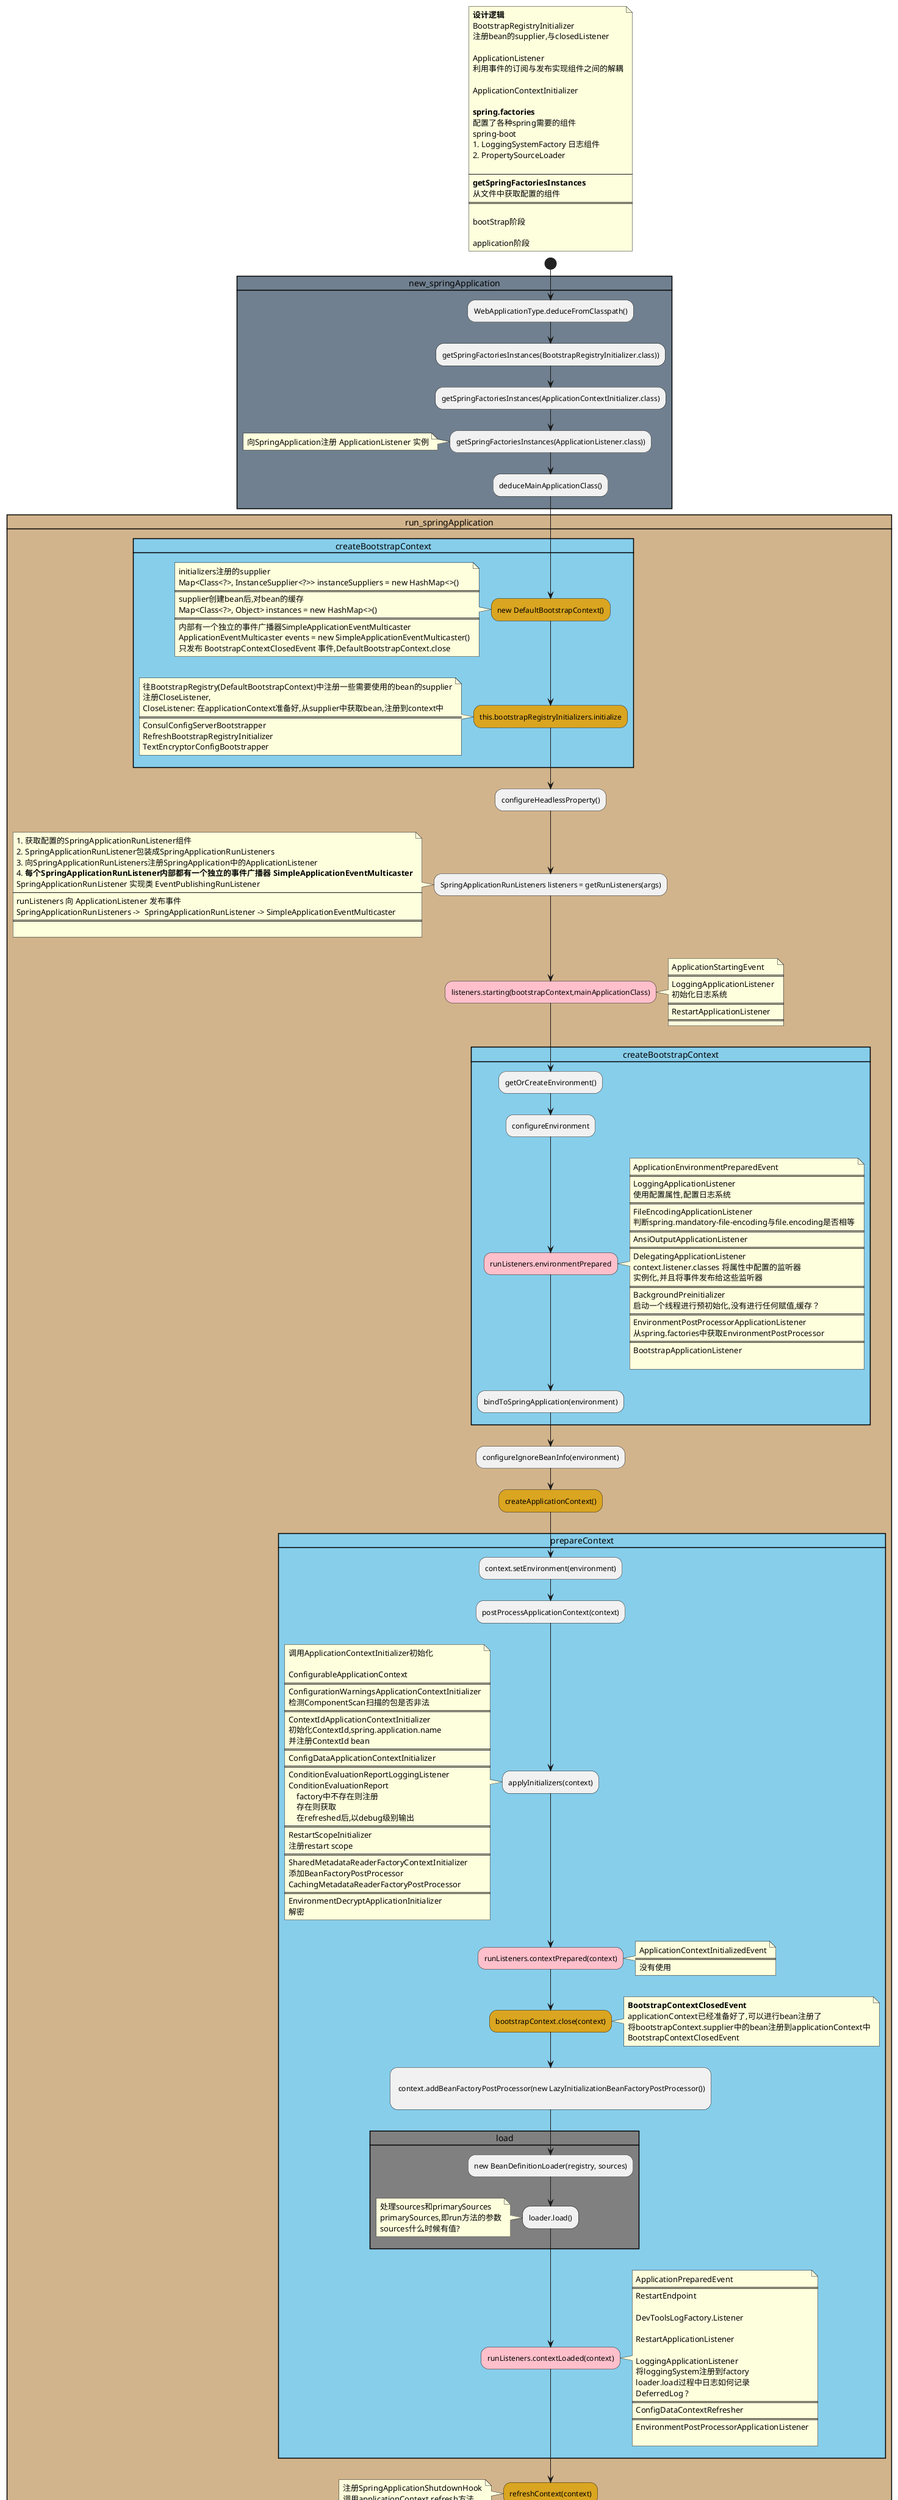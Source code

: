 @startuml
'https://plantuml.com/activity-diagram-beta

floating note
**设计逻辑**
BootstrapRegistryInitializer
注册bean的supplier,与closedListener

ApplicationListener
利用事件的订阅与发布实现组件之间的解耦

ApplicationContextInitializer

**spring.factories**
配置了各种spring需要的组件
spring-boot
#LoggingSystemFactory 日志组件
#PropertySourceLoader

----
**getSpringFactoriesInstances**
从文件中获取配置的组件
====

bootStrap阶段

application阶段
end note


start



card new_springApplication #SlateGray {

    :WebApplicationType.deduceFromClasspath();

    :getSpringFactoriesInstances(BootstrapRegistryInitializer.class));

    :getSpringFactoriesInstances(ApplicationContextInitializer.class);

    :getSpringFactoriesInstances(ApplicationListener.class));
    note
    向SpringApplication注册 ApplicationListener 实例
    end note

    :deduceMainApplicationClass();
}


card run_springApplication #tan {
    card createBootstrapContext #skyblue{
        #GoldenRod:new DefaultBootstrapContext();
        note
        initializers注册的supplier
        Map<Class<?>, InstanceSupplier<?>> instanceSuppliers = new HashMap<>()
        ====
        supplier创建bean后,对bean的缓存
        Map<Class<?>, Object> instances = new HashMap<>()
        ====
        内部有一个独立的事件广播器SimpleApplicationEventMulticaster
        ApplicationEventMulticaster events = new SimpleApplicationEventMulticaster()
        只发布 BootstrapContextClosedEvent 事件,DefaultBootstrapContext.close
        end note
        #GoldenRod:this.bootstrapRegistryInitializers.initialize;
        note
        往BootstrapRegistry(DefaultBootstrapContext)中注册一些需要使用的bean的supplier
        注册CloseListener,
        CloseListener: 在applicationContext准备好,从supplier中获取bean,注册到context中
        ====
        ConsulConfigServerBootstrapper
        RefreshBootstrapRegistryInitializer
        TextEncryptorConfigBootstrapper
        end note
    }

    :configureHeadlessProperty();

    :SpringApplicationRunListeners listeners = getRunListeners(args);
    note
    # 获取配置的SpringApplicationRunListener组件
    # SpringApplicationRunListener包装成SpringApplicationRunListeners
    # 向SpringApplicationRunListeners注册SpringApplication中的ApplicationListener
    # **每个SpringApplicationRunListener内部都有一个独立的事件广播器 SimpleApplicationEventMulticaster**
    SpringApplicationRunListener 实现类 EventPublishingRunListener
    ----
    runListeners 向 ApplicationListener 发布事件
    SpringApplicationRunListeners ->  SpringApplicationRunListener -> SimpleApplicationEventMulticaster
    ====

    end note

    #pink:listeners.starting(bootstrapContext,mainApplicationClass);
    note right
    ApplicationStartingEvent
    ====
    LoggingApplicationListener
    初始化日志系统
    ====
    RestartApplicationListener
    ====
    end note

    card createBootstrapContext #skyblue{
        :getOrCreateEnvironment();
        :configureEnvironment;
        #pink:runListeners.environmentPrepared;
        note right
        ApplicationEnvironmentPreparedEvent
        ====
        LoggingApplicationListener
        使用配置属性,配置日志系统
        ====
        FileEncodingApplicationListener
        判断spring.mandatory-file-encoding与file.encoding是否相等
        ====
        AnsiOutputApplicationListener
        ====
        DelegatingApplicationListener
        context.listener.classes 将属性中配置的监听器
        实例化,并且将事件发布给这些监听器
        ====
        BackgroundPreinitializer
        启动一个线程进行预初始化,没有进行任何赋值,缓存？
        ====
        EnvironmentPostProcessorApplicationListener
        从spring.factories中获取EnvironmentPostProcessor
        ====
        BootstrapApplicationListener

        end note
        :bindToSpringApplication(environment);
    }

    :configureIgnoreBeanInfo(environment);

    #GoldenRod:createApplicationContext();

    card prepareContext #skyblue{
        :context.setEnvironment(environment);
        :postProcessApplicationContext(context);
        :applyInitializers(context);
        note
        调用ApplicationContextInitializer初始化

        ConfigurableApplicationContext
        ====
        ConfigurationWarningsApplicationContextInitializer
        检测ComponentScan扫描的包是否非法
        ====
        ContextIdApplicationContextInitializer
        初始化ContextId,spring.application.name
        并注册ContextId bean
        ====
        ConfigDataApplicationContextInitializer
        ====
        ConditionEvaluationReportLoggingListener
        ConditionEvaluationReport
            factory中不存在则注册
            存在则获取
            在refreshed后,以debug级别输出
        ====
        RestartScopeInitializer
        注册restart scope
        ====
        SharedMetadataReaderFactoryContextInitializer
        添加BeanFactoryPostProcessor
        CachingMetadataReaderFactoryPostProcessor
        ====
        EnvironmentDecryptApplicationInitializer
        解密
        end note

        #pink:runListeners.contextPrepared(context);
        note right
        ApplicationContextInitializedEvent
        ====
        没有使用
        end note

        #GoldenRod:bootstrapContext.close(context);
        note right
        **BootstrapContextClosedEvent**
        applicationContext已经准备好了,可以进行bean注册了
        将bootstrapContext.supplier中的bean注册到applicationContext中
        BootstrapContextClosedEvent
        end note

        :
         context.addBeanFactoryPostProcessor(new LazyInitializationBeanFactoryPostProcessor())
        ;
        card load #gray {
            :new BeanDefinitionLoader(registry, sources);
            :loader.load();
            note
            处理sources和primarySources
            primarySources,即run方法的参数
            sources什么时候有值?
            end note
        }
        #pink:runListeners.contextLoaded(context);
        note right
        ApplicationPreparedEvent
        ====
        RestartEndpoint

        DevToolsLogFactory.Listener

        RestartApplicationListener

        LoggingApplicationListener
        将loggingSystem注册到factory
        loader.load过程中日志如何记录
        DeferredLog ?
        ====
        ConfigDataContextRefresher
        ====
        EnvironmentPostProcessorApplicationListener

        end note
    }
    #GoldenRod:refreshContext(context);
    note
    注册SpringApplicationShutdownHook
    调用applicationContext.refresh方法
    end note

    #pink:runListeners.started(context, timeTakenToStartup);
    note right

    end note

    :callRunners(context, applicationArguments);
    note
    调用以下2个runner,并且前面的优先调用
    ApplicationRunner.class
    CommandLineRunner.class
    end note
    #pink:runListeners.ready(context, timeTakenToReady);
}











stop

@enduml
